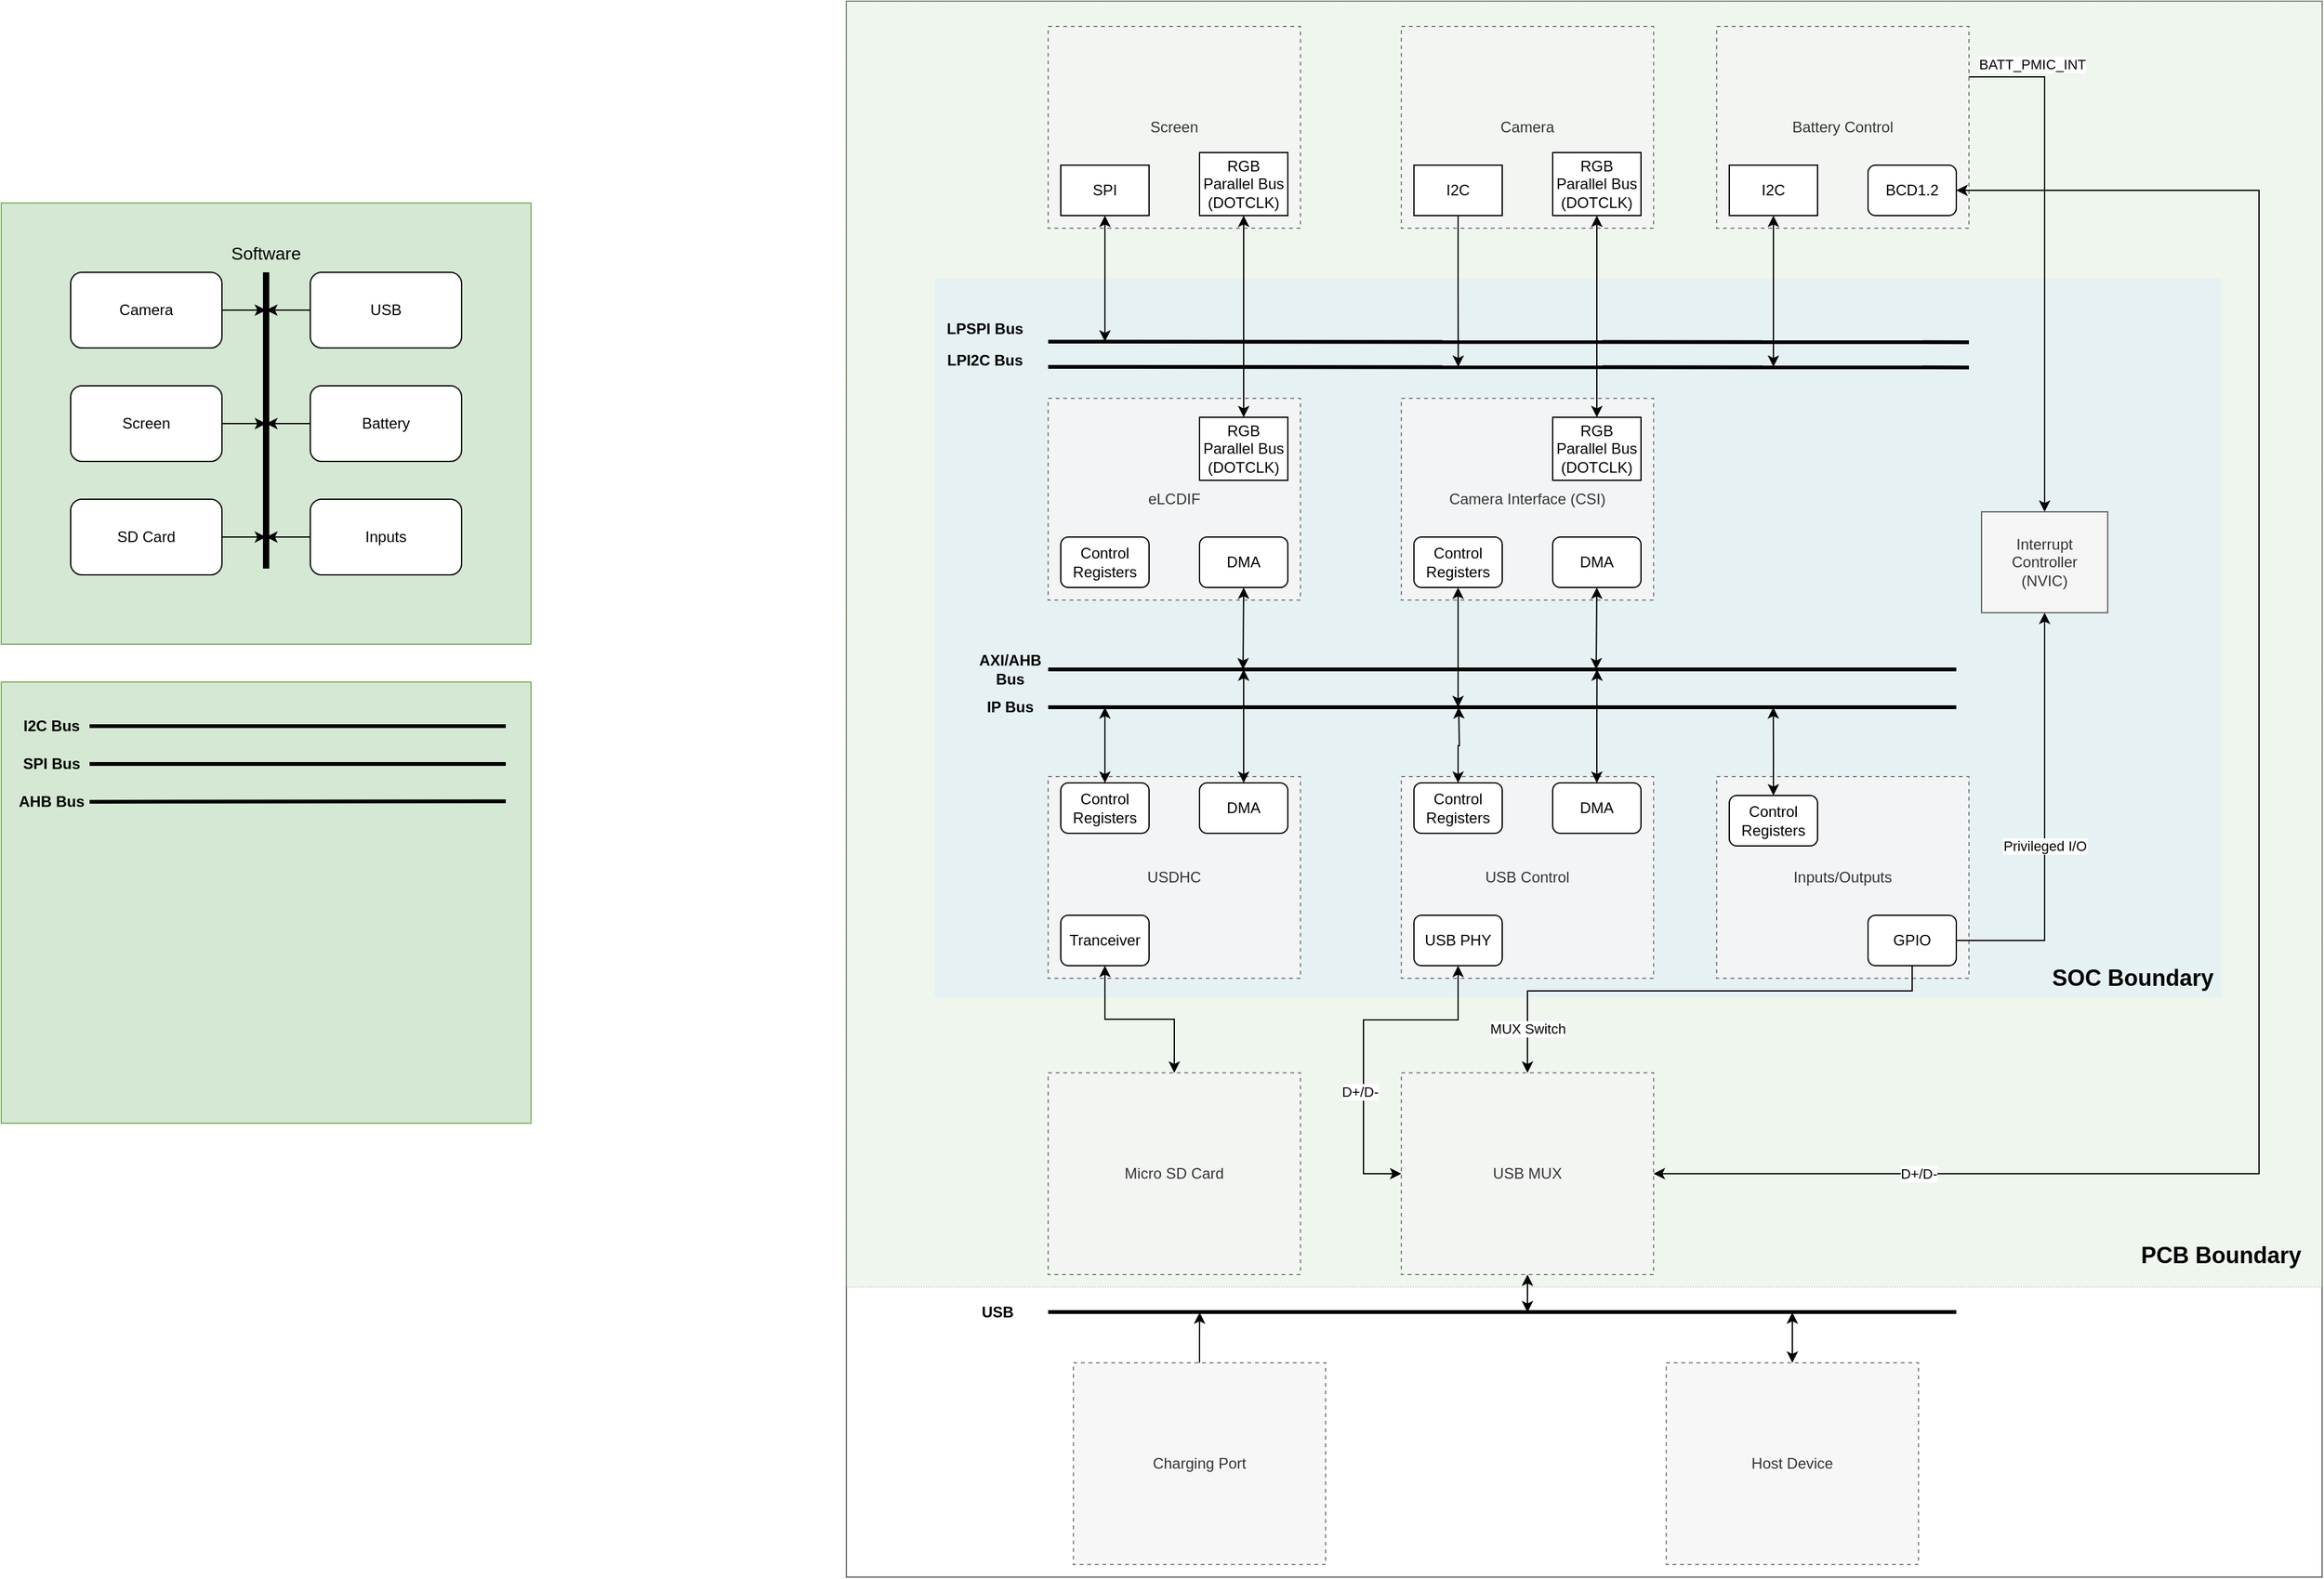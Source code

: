 <mxfile>
    <diagram name="wip" id="JRfWll4lW3g9uBQeBtRt">
        <mxGraphModel dx="927" dy="842" grid="1" gridSize="10" guides="1" tooltips="1" connect="1" arrows="1" fold="1" page="1" pageScale="1" pageWidth="850" pageHeight="1100" math="0" shadow="0">
            <root>
                <mxCell id="0"/>
                <mxCell id="1" parent="0"/>
                <mxCell id="O4mMyOzWdidQJtNFSD5F-1" value="" style="rounded=0;whiteSpace=wrap;html=1;strokeColor=#6B6B6B;" parent="1" vertex="1">
                    <mxGeometry x="860" y="40" width="1170" height="1250" as="geometry"/>
                </mxCell>
                <mxCell id="6HBmN2wWFkxW3IvLEc9r-136" value="" style="rounded=0;whiteSpace=wrap;html=1;fillColor=#d5e8d4;dashed=1;dashPattern=1 1;strokeColor=#82b366;opacity=40;" parent="1" vertex="1">
                    <mxGeometry x="860" y="40" width="1170" height="1020" as="geometry"/>
                </mxCell>
                <mxCell id="6HBmN2wWFkxW3IvLEc9r-116" value="USB MUX" style="rounded=0;whiteSpace=wrap;html=1;fillColor=#f5f5f5;fontColor=#333333;strokeColor=#666666;opacity=80;dashed=1;" parent="1" vertex="1">
                    <mxGeometry x="1300" y="890" width="200" height="160" as="geometry"/>
                </mxCell>
                <mxCell id="6HBmN2wWFkxW3IvLEc9r-122" value="" style="rounded=0;whiteSpace=wrap;html=1;fillColor=#dae8fc;dashed=1;dashPattern=1 1;strokeColor=none;opacity=40;" parent="1" vertex="1">
                    <mxGeometry x="930" y="260" width="1020" height="570" as="geometry"/>
                </mxCell>
                <mxCell id="6HBmN2wWFkxW3IvLEc9r-1" value="" style="rounded=0;whiteSpace=wrap;html=1;movable=0;resizable=0;rotatable=0;deletable=0;editable=0;locked=1;connectable=0;fillColor=#d5e8d4;strokeColor=#82b366;" parent="1" vertex="1">
                    <mxGeometry x="190" y="200" width="420" height="350" as="geometry"/>
                </mxCell>
                <mxCell id="6HBmN2wWFkxW3IvLEc9r-15" style="edgeStyle=orthogonalEdgeStyle;rounded=0;orthogonalLoop=1;jettySize=auto;html=1;exitX=1;exitY=0.5;exitDx=0;exitDy=0;" parent="1" source="6HBmN2wWFkxW3IvLEc9r-4" edge="1">
                    <mxGeometry relative="1" as="geometry">
                        <mxPoint x="400" y="285" as="targetPoint"/>
                    </mxGeometry>
                </mxCell>
                <mxCell id="6HBmN2wWFkxW3IvLEc9r-4" value="Camera" style="rounded=1;whiteSpace=wrap;html=1;" parent="1" vertex="1">
                    <mxGeometry x="245" y="255" width="120" height="60" as="geometry"/>
                </mxCell>
                <mxCell id="6HBmN2wWFkxW3IvLEc9r-17" style="edgeStyle=orthogonalEdgeStyle;rounded=0;orthogonalLoop=1;jettySize=auto;html=1;exitX=1;exitY=0.5;exitDx=0;exitDy=0;" parent="1" source="6HBmN2wWFkxW3IvLEc9r-5" edge="1">
                    <mxGeometry relative="1" as="geometry">
                        <mxPoint x="400" y="375" as="targetPoint"/>
                    </mxGeometry>
                </mxCell>
                <mxCell id="6HBmN2wWFkxW3IvLEc9r-5" value="Screen" style="rounded=1;whiteSpace=wrap;html=1;" parent="1" vertex="1">
                    <mxGeometry x="245" y="345" width="120" height="60" as="geometry"/>
                </mxCell>
                <mxCell id="6HBmN2wWFkxW3IvLEc9r-19" style="edgeStyle=orthogonalEdgeStyle;rounded=0;orthogonalLoop=1;jettySize=auto;html=1;exitX=1;exitY=0.5;exitDx=0;exitDy=0;" parent="1" source="6HBmN2wWFkxW3IvLEc9r-7" edge="1">
                    <mxGeometry relative="1" as="geometry">
                        <mxPoint x="400" y="465" as="targetPoint"/>
                    </mxGeometry>
                </mxCell>
                <mxCell id="6HBmN2wWFkxW3IvLEc9r-7" value="SD Card" style="rounded=1;whiteSpace=wrap;html=1;" parent="1" vertex="1">
                    <mxGeometry x="245" y="435" width="120" height="60" as="geometry"/>
                </mxCell>
                <mxCell id="6HBmN2wWFkxW3IvLEc9r-16" style="edgeStyle=orthogonalEdgeStyle;rounded=0;orthogonalLoop=1;jettySize=auto;html=1;exitX=0;exitY=0.5;exitDx=0;exitDy=0;" parent="1" source="6HBmN2wWFkxW3IvLEc9r-8" edge="1">
                    <mxGeometry relative="1" as="geometry">
                        <mxPoint x="400" y="285" as="targetPoint"/>
                    </mxGeometry>
                </mxCell>
                <mxCell id="6HBmN2wWFkxW3IvLEc9r-8" value="USB" style="rounded=1;whiteSpace=wrap;html=1;" parent="1" vertex="1">
                    <mxGeometry x="435" y="255" width="120" height="60" as="geometry"/>
                </mxCell>
                <mxCell id="6HBmN2wWFkxW3IvLEc9r-18" style="edgeStyle=orthogonalEdgeStyle;rounded=0;orthogonalLoop=1;jettySize=auto;html=1;exitX=0;exitY=0.5;exitDx=0;exitDy=0;" parent="1" source="6HBmN2wWFkxW3IvLEc9r-9" edge="1">
                    <mxGeometry relative="1" as="geometry">
                        <mxPoint x="400" y="375" as="targetPoint"/>
                    </mxGeometry>
                </mxCell>
                <mxCell id="6HBmN2wWFkxW3IvLEc9r-9" value="Battery" style="rounded=1;whiteSpace=wrap;html=1;" parent="1" vertex="1">
                    <mxGeometry x="435" y="345" width="120" height="60" as="geometry"/>
                </mxCell>
                <mxCell id="6HBmN2wWFkxW3IvLEc9r-20" style="edgeStyle=orthogonalEdgeStyle;rounded=0;orthogonalLoop=1;jettySize=auto;html=1;exitX=0;exitY=0.5;exitDx=0;exitDy=0;" parent="1" source="6HBmN2wWFkxW3IvLEc9r-10" edge="1">
                    <mxGeometry relative="1" as="geometry">
                        <mxPoint x="400" y="465" as="targetPoint"/>
                    </mxGeometry>
                </mxCell>
                <mxCell id="6HBmN2wWFkxW3IvLEc9r-10" value="Inputs" style="rounded=1;whiteSpace=wrap;html=1;" parent="1" vertex="1">
                    <mxGeometry x="435" y="435" width="120" height="60" as="geometry"/>
                </mxCell>
                <mxCell id="6HBmN2wWFkxW3IvLEc9r-14" value="" style="endArrow=none;html=1;rounded=0;strokeWidth=5;" parent="1" edge="1">
                    <mxGeometry width="50" height="50" relative="1" as="geometry">
                        <mxPoint x="400" y="490" as="sourcePoint"/>
                        <mxPoint x="400" y="255" as="targetPoint"/>
                    </mxGeometry>
                </mxCell>
                <mxCell id="6HBmN2wWFkxW3IvLEc9r-21" value="Software" style="text;html=1;align=center;verticalAlign=middle;whiteSpace=wrap;rounded=0;fontStyle=0;fontSize=14;" parent="1" vertex="1">
                    <mxGeometry x="370" y="225" width="60" height="30" as="geometry"/>
                </mxCell>
                <mxCell id="6HBmN2wWFkxW3IvLEc9r-22" value="" style="rounded=0;whiteSpace=wrap;html=1;movable=0;resizable=0;rotatable=0;deletable=0;editable=0;locked=1;connectable=0;fillColor=#d5e8d4;strokeColor=#82b366;" parent="1" vertex="1">
                    <mxGeometry x="190" y="580" width="420" height="350" as="geometry"/>
                </mxCell>
                <mxCell id="6HBmN2wWFkxW3IvLEc9r-23" value="I2C Bus" style="text;html=1;align=center;verticalAlign=middle;whiteSpace=wrap;rounded=0;fontStyle=1" parent="1" vertex="1">
                    <mxGeometry x="200" y="600" width="60" height="30" as="geometry"/>
                </mxCell>
                <mxCell id="6HBmN2wWFkxW3IvLEc9r-24" value="SPI Bus" style="text;html=1;align=center;verticalAlign=middle;whiteSpace=wrap;rounded=0;fontStyle=1" parent="1" vertex="1">
                    <mxGeometry x="200" y="630" width="60" height="30" as="geometry"/>
                </mxCell>
                <mxCell id="6HBmN2wWFkxW3IvLEc9r-25" value="AHB Bus" style="text;html=1;align=center;verticalAlign=middle;whiteSpace=wrap;rounded=0;fontStyle=1" parent="1" vertex="1">
                    <mxGeometry x="200" y="660" width="60" height="30" as="geometry"/>
                </mxCell>
                <mxCell id="6HBmN2wWFkxW3IvLEc9r-26" value="" style="endArrow=none;html=1;rounded=0;exitX=1;exitY=0.5;exitDx=0;exitDy=0;strokeWidth=3;" parent="1" source="6HBmN2wWFkxW3IvLEc9r-23" edge="1">
                    <mxGeometry width="50" height="50" relative="1" as="geometry">
                        <mxPoint x="330" y="720" as="sourcePoint"/>
                        <mxPoint x="590" y="615" as="targetPoint"/>
                    </mxGeometry>
                </mxCell>
                <mxCell id="6HBmN2wWFkxW3IvLEc9r-27" value="" style="endArrow=none;html=1;rounded=0;exitX=1;exitY=0.5;exitDx=0;exitDy=0;entryX=0.952;entryY=0.1;entryDx=0;entryDy=0;entryPerimeter=0;strokeWidth=3;" parent="1" source="6HBmN2wWFkxW3IvLEc9r-25" edge="1">
                    <mxGeometry width="50" height="50" relative="1" as="geometry">
                        <mxPoint x="260" y="674.57" as="sourcePoint"/>
                        <mxPoint x="590" y="674.57" as="targetPoint"/>
                    </mxGeometry>
                </mxCell>
                <mxCell id="6HBmN2wWFkxW3IvLEc9r-28" value="" style="endArrow=none;html=1;rounded=0;exitX=1;exitY=0.5;exitDx=0;exitDy=0;strokeWidth=3;" parent="1" source="6HBmN2wWFkxW3IvLEc9r-24" edge="1">
                    <mxGeometry width="50" height="50" relative="1" as="geometry">
                        <mxPoint x="250" y="634.57" as="sourcePoint"/>
                        <mxPoint x="590" y="645" as="targetPoint"/>
                    </mxGeometry>
                </mxCell>
                <mxCell id="6HBmN2wWFkxW3IvLEc9r-40" value="Screen" style="rounded=0;whiteSpace=wrap;html=1;fillColor=#f5f5f5;fontColor=#333333;strokeColor=#666666;opacity=80;dashed=1;" parent="1" vertex="1">
                    <mxGeometry x="1020" y="60" width="200" height="160" as="geometry"/>
                </mxCell>
                <mxCell id="6HBmN2wWFkxW3IvLEc9r-41" value="eLCDIF" style="rounded=0;whiteSpace=wrap;html=1;fillColor=#f5f5f5;fontColor=#333333;strokeColor=#666666;opacity=80;dashed=1;" parent="1" vertex="1">
                    <mxGeometry x="1020" y="355" width="200" height="160" as="geometry"/>
                </mxCell>
                <mxCell id="6HBmN2wWFkxW3IvLEc9r-95" style="edgeStyle=orthogonalEdgeStyle;rounded=0;orthogonalLoop=1;jettySize=auto;html=1;exitX=0.5;exitY=1;exitDx=0;exitDy=0;startArrow=classic;startFill=1;" parent="1" source="6HBmN2wWFkxW3IvLEc9r-42" edge="1">
                    <mxGeometry relative="1" as="geometry">
                        <mxPoint x="1065" y="310" as="targetPoint"/>
                    </mxGeometry>
                </mxCell>
                <mxCell id="6HBmN2wWFkxW3IvLEc9r-42" value="SPI" style="rounded=0;whiteSpace=wrap;html=1;" parent="1" vertex="1">
                    <mxGeometry x="1030" y="170" width="70" height="40" as="geometry"/>
                </mxCell>
                <mxCell id="6HBmN2wWFkxW3IvLEc9r-68" style="edgeStyle=orthogonalEdgeStyle;rounded=0;orthogonalLoop=1;jettySize=auto;html=1;exitX=0.5;exitY=1;exitDx=0;exitDy=0;entryX=0.5;entryY=0;entryDx=0;entryDy=0;startArrow=classic;startFill=1;" parent="1" source="6HBmN2wWFkxW3IvLEc9r-43" target="6HBmN2wWFkxW3IvLEc9r-149" edge="1">
                    <mxGeometry relative="1" as="geometry">
                        <mxPoint x="1175" y="365" as="targetPoint"/>
                    </mxGeometry>
                </mxCell>
                <mxCell id="6HBmN2wWFkxW3IvLEc9r-43" value="RGB Parallel Bus (DOTCLK)" style="rounded=0;whiteSpace=wrap;html=1;" parent="1" vertex="1">
                    <mxGeometry x="1140" y="160" width="70" height="50" as="geometry"/>
                </mxCell>
                <mxCell id="6HBmN2wWFkxW3IvLEc9r-75" style="edgeStyle=orthogonalEdgeStyle;rounded=0;orthogonalLoop=1;jettySize=auto;html=1;exitX=0.5;exitY=1;exitDx=0;exitDy=0;startArrow=classic;startFill=1;" parent="1" source="6HBmN2wWFkxW3IvLEc9r-45" edge="1">
                    <mxGeometry relative="1" as="geometry">
                        <mxPoint x="1174.5" y="570" as="targetPoint"/>
                    </mxGeometry>
                </mxCell>
                <mxCell id="6HBmN2wWFkxW3IvLEc9r-45" value="DMA" style="rounded=1;whiteSpace=wrap;html=1;" parent="1" vertex="1">
                    <mxGeometry x="1140" y="465" width="70" height="40" as="geometry"/>
                </mxCell>
                <mxCell id="6HBmN2wWFkxW3IvLEc9r-46" value="Camera" style="rounded=0;whiteSpace=wrap;html=1;fillColor=#f5f5f5;fontColor=#333333;strokeColor=#666666;opacity=80;dashed=1;" parent="1" vertex="1">
                    <mxGeometry x="1300" y="60" width="200" height="160" as="geometry"/>
                </mxCell>
                <mxCell id="6HBmN2wWFkxW3IvLEc9r-47" value="Camera Interface (CSI)" style="rounded=0;whiteSpace=wrap;html=1;fillColor=#f5f5f5;fontColor=#333333;strokeColor=#666666;opacity=80;dashed=1;" parent="1" vertex="1">
                    <mxGeometry x="1300" y="355" width="200" height="160" as="geometry"/>
                </mxCell>
                <mxCell id="6HBmN2wWFkxW3IvLEc9r-146" style="edgeStyle=orthogonalEdgeStyle;rounded=0;orthogonalLoop=1;jettySize=auto;html=1;exitX=0.5;exitY=1;exitDx=0;exitDy=0;" parent="1" source="6HBmN2wWFkxW3IvLEc9r-48" edge="1">
                    <mxGeometry relative="1" as="geometry">
                        <mxPoint x="1345.143" y="330" as="targetPoint"/>
                    </mxGeometry>
                </mxCell>
                <mxCell id="6HBmN2wWFkxW3IvLEc9r-48" value="I2C" style="rounded=0;whiteSpace=wrap;html=1;" parent="1" vertex="1">
                    <mxGeometry x="1310" y="170" width="70" height="40" as="geometry"/>
                </mxCell>
                <mxCell id="6HBmN2wWFkxW3IvLEc9r-67" style="edgeStyle=orthogonalEdgeStyle;rounded=0;orthogonalLoop=1;jettySize=auto;html=1;exitX=0.5;exitY=1;exitDx=0;exitDy=0;startArrow=classic;startFill=1;entryX=0.5;entryY=0;entryDx=0;entryDy=0;" parent="1" source="6HBmN2wWFkxW3IvLEc9r-49" target="6HBmN2wWFkxW3IvLEc9r-150" edge="1">
                    <mxGeometry relative="1" as="geometry">
                        <mxPoint x="1455" y="365" as="targetPoint"/>
                    </mxGeometry>
                </mxCell>
                <mxCell id="6HBmN2wWFkxW3IvLEc9r-49" value="RGB Parallel Bus&lt;div&gt;(DOTCLK)&lt;/div&gt;" style="rounded=0;whiteSpace=wrap;html=1;" parent="1" vertex="1">
                    <mxGeometry x="1420" y="160" width="70" height="50" as="geometry"/>
                </mxCell>
                <mxCell id="6HBmN2wWFkxW3IvLEc9r-76" style="edgeStyle=orthogonalEdgeStyle;rounded=0;orthogonalLoop=1;jettySize=auto;html=1;exitX=0.5;exitY=1;exitDx=0;exitDy=0;startArrow=classic;startFill=1;" parent="1" source="6HBmN2wWFkxW3IvLEc9r-51" edge="1">
                    <mxGeometry relative="1" as="geometry">
                        <mxPoint x="1454.5" y="570" as="targetPoint"/>
                    </mxGeometry>
                </mxCell>
                <mxCell id="6HBmN2wWFkxW3IvLEc9r-51" value="DMA" style="rounded=1;whiteSpace=wrap;html=1;" parent="1" vertex="1">
                    <mxGeometry x="1420" y="465" width="70" height="40" as="geometry"/>
                </mxCell>
                <mxCell id="6HBmN2wWFkxW3IvLEc9r-52" value="USDHC" style="rounded=0;whiteSpace=wrap;html=1;fillColor=#f5f5f5;fontColor=#333333;strokeColor=#666666;opacity=80;dashed=1;" parent="1" vertex="1">
                    <mxGeometry x="1020" y="655" width="200" height="160" as="geometry"/>
                </mxCell>
                <mxCell id="6HBmN2wWFkxW3IvLEc9r-84" style="edgeStyle=orthogonalEdgeStyle;rounded=0;orthogonalLoop=1;jettySize=auto;html=1;exitX=0.5;exitY=0;exitDx=0;exitDy=0;startArrow=classic;startFill=1;" parent="1" source="6HBmN2wWFkxW3IvLEc9r-54" edge="1">
                    <mxGeometry relative="1" as="geometry">
                        <mxPoint x="1175" y="570" as="targetPoint"/>
                    </mxGeometry>
                </mxCell>
                <mxCell id="6HBmN2wWFkxW3IvLEc9r-54" value="DMA" style="rounded=1;whiteSpace=wrap;html=1;" parent="1" vertex="1">
                    <mxGeometry x="1140" y="660" width="70" height="40" as="geometry"/>
                </mxCell>
                <mxCell id="6HBmN2wWFkxW3IvLEc9r-56" value="Inputs/Outputs" style="rounded=0;whiteSpace=wrap;html=1;fillColor=#f5f5f5;fontColor=#333333;strokeColor=#666666;opacity=80;dashed=1;" parent="1" vertex="1">
                    <mxGeometry x="1550" y="655" width="200" height="160" as="geometry"/>
                </mxCell>
                <mxCell id="6HBmN2wWFkxW3IvLEc9r-78" style="edgeStyle=orthogonalEdgeStyle;rounded=0;orthogonalLoop=1;jettySize=auto;html=1;exitX=1;exitY=0.5;exitDx=0;exitDy=0;entryX=0.5;entryY=1;entryDx=0;entryDy=0;" parent="1" source="6HBmN2wWFkxW3IvLEc9r-58" target="6HBmN2wWFkxW3IvLEc9r-77" edge="1">
                    <mxGeometry relative="1" as="geometry"/>
                </mxCell>
                <mxCell id="6HBmN2wWFkxW3IvLEc9r-81" value="Privileged I/O" style="edgeLabel;html=1;align=center;verticalAlign=middle;resizable=0;points=[];" parent="6HBmN2wWFkxW3IvLEc9r-78" vertex="1" connectable="0">
                    <mxGeometry x="-0.539" y="-2" relative="1" as="geometry">
                        <mxPoint x="-2" y="-69" as="offset"/>
                    </mxGeometry>
                </mxCell>
                <mxCell id="6HBmN2wWFkxW3IvLEc9r-117" style="edgeStyle=orthogonalEdgeStyle;rounded=0;orthogonalLoop=1;jettySize=auto;html=1;exitX=0.5;exitY=1;exitDx=0;exitDy=0;entryX=0.5;entryY=0;entryDx=0;entryDy=0;" parent="1" source="6HBmN2wWFkxW3IvLEc9r-58" target="6HBmN2wWFkxW3IvLEc9r-116" edge="1">
                    <mxGeometry relative="1" as="geometry">
                        <mxPoint x="1400" y="860" as="targetPoint"/>
                        <Array as="points">
                            <mxPoint x="1705" y="825"/>
                            <mxPoint x="1400" y="825"/>
                        </Array>
                    </mxGeometry>
                </mxCell>
                <mxCell id="6HBmN2wWFkxW3IvLEc9r-118" value="MUX Switch" style="edgeLabel;html=1;align=center;verticalAlign=middle;resizable=0;points=[];" parent="6HBmN2wWFkxW3IvLEc9r-117" vertex="1" connectable="0">
                    <mxGeometry x="0.564" y="-2" relative="1" as="geometry">
                        <mxPoint x="-20" y="32" as="offset"/>
                    </mxGeometry>
                </mxCell>
                <mxCell id="6HBmN2wWFkxW3IvLEc9r-58" value="GPIO" style="rounded=1;whiteSpace=wrap;html=1;" parent="1" vertex="1">
                    <mxGeometry x="1670" y="765" width="70" height="40" as="geometry"/>
                </mxCell>
                <mxCell id="6HBmN2wWFkxW3IvLEc9r-100" style="edgeStyle=orthogonalEdgeStyle;rounded=0;orthogonalLoop=1;jettySize=auto;html=1;exitX=1;exitY=0.25;exitDx=0;exitDy=0;entryX=0.5;entryY=0;entryDx=0;entryDy=0;" parent="1" source="6HBmN2wWFkxW3IvLEc9r-59" target="6HBmN2wWFkxW3IvLEc9r-77" edge="1">
                    <mxGeometry relative="1" as="geometry"/>
                </mxCell>
                <mxCell id="6HBmN2wWFkxW3IvLEc9r-101" value="BATT_PMIC_INT" style="edgeLabel;html=1;align=center;verticalAlign=middle;resizable=0;points=[];" parent="6HBmN2wWFkxW3IvLEc9r-100" vertex="1" connectable="0">
                    <mxGeometry x="-0.689" y="-3" relative="1" as="geometry">
                        <mxPoint x="-7" y="-13" as="offset"/>
                    </mxGeometry>
                </mxCell>
                <mxCell id="6HBmN2wWFkxW3IvLEc9r-59" value="Battery Control" style="rounded=0;whiteSpace=wrap;html=1;fillColor=#f5f5f5;fontColor=#333333;strokeColor=#666666;opacity=80;dashed=1;" parent="1" vertex="1">
                    <mxGeometry x="1550" y="60" width="200" height="160" as="geometry"/>
                </mxCell>
                <mxCell id="6HBmN2wWFkxW3IvLEc9r-60" value="BCD1.2" style="rounded=1;whiteSpace=wrap;html=1;" parent="1" vertex="1">
                    <mxGeometry x="1670" y="170" width="70" height="40" as="geometry"/>
                </mxCell>
                <mxCell id="6HBmN2wWFkxW3IvLEc9r-96" style="edgeStyle=orthogonalEdgeStyle;rounded=0;orthogonalLoop=1;jettySize=auto;html=1;exitX=0.5;exitY=1;exitDx=0;exitDy=0;startArrow=classic;startFill=1;" parent="1" source="6HBmN2wWFkxW3IvLEc9r-61" edge="1">
                    <mxGeometry relative="1" as="geometry">
                        <mxPoint x="1595" y="330" as="targetPoint"/>
                    </mxGeometry>
                </mxCell>
                <mxCell id="6HBmN2wWFkxW3IvLEc9r-61" value="I2C" style="rounded=0;whiteSpace=wrap;html=1;" parent="1" vertex="1">
                    <mxGeometry x="1560" y="170" width="70" height="40" as="geometry"/>
                </mxCell>
                <mxCell id="6HBmN2wWFkxW3IvLEc9r-85" style="edgeStyle=orthogonalEdgeStyle;rounded=0;orthogonalLoop=1;jettySize=auto;html=1;exitX=0.5;exitY=0;exitDx=0;exitDy=0;startArrow=classic;startFill=1;" parent="1" source="6HBmN2wWFkxW3IvLEc9r-63" edge="1">
                    <mxGeometry relative="1" as="geometry">
                        <mxPoint x="1065" y="600" as="targetPoint"/>
                    </mxGeometry>
                </mxCell>
                <mxCell id="6HBmN2wWFkxW3IvLEc9r-63" value="Control Registers" style="rounded=1;whiteSpace=wrap;html=1;" parent="1" vertex="1">
                    <mxGeometry x="1030" y="660" width="70" height="40" as="geometry"/>
                </mxCell>
                <mxCell id="6HBmN2wWFkxW3IvLEc9r-108" style="edgeStyle=orthogonalEdgeStyle;rounded=0;orthogonalLoop=1;jettySize=auto;html=1;exitX=0.5;exitY=0;exitDx=0;exitDy=0;startArrow=classic;startFill=1;" parent="1" source="6HBmN2wWFkxW3IvLEc9r-64" edge="1">
                    <mxGeometry relative="1" as="geometry">
                        <mxPoint x="1594.898" y="600" as="targetPoint"/>
                    </mxGeometry>
                </mxCell>
                <mxCell id="6HBmN2wWFkxW3IvLEc9r-64" value="Control Registers" style="rounded=1;whiteSpace=wrap;html=1;" parent="1" vertex="1">
                    <mxGeometry x="1560" y="670" width="70" height="40" as="geometry"/>
                </mxCell>
                <mxCell id="6HBmN2wWFkxW3IvLEc9r-65" value="Control Registers" style="rounded=1;whiteSpace=wrap;html=1;" parent="1" vertex="1">
                    <mxGeometry x="1030" y="465" width="70" height="40" as="geometry"/>
                </mxCell>
                <mxCell id="6HBmN2wWFkxW3IvLEc9r-82" style="edgeStyle=orthogonalEdgeStyle;rounded=0;orthogonalLoop=1;jettySize=auto;html=1;exitX=0.5;exitY=1;exitDx=0;exitDy=0;startArrow=classic;startFill=1;" parent="1" source="6HBmN2wWFkxW3IvLEc9r-66" edge="1">
                    <mxGeometry relative="1" as="geometry">
                        <mxPoint x="1345" y="600" as="targetPoint"/>
                    </mxGeometry>
                </mxCell>
                <mxCell id="6HBmN2wWFkxW3IvLEc9r-66" value="Control Registers" style="rounded=1;whiteSpace=wrap;html=1;" parent="1" vertex="1">
                    <mxGeometry x="1310" y="465" width="70" height="40" as="geometry"/>
                </mxCell>
                <mxCell id="6HBmN2wWFkxW3IvLEc9r-73" value="AXI/AHB Bus" style="text;html=1;align=center;verticalAlign=middle;whiteSpace=wrap;rounded=0;fontStyle=1" parent="1" vertex="1">
                    <mxGeometry x="960" y="555" width="60" height="30" as="geometry"/>
                </mxCell>
                <mxCell id="6HBmN2wWFkxW3IvLEc9r-74" value="" style="endArrow=none;html=1;rounded=0;strokeWidth=3;" parent="1" edge="1">
                    <mxGeometry width="50" height="50" relative="1" as="geometry">
                        <mxPoint x="1020" y="570" as="sourcePoint"/>
                        <mxPoint x="1740" y="570" as="targetPoint"/>
                    </mxGeometry>
                </mxCell>
                <mxCell id="6HBmN2wWFkxW3IvLEc9r-77" value="&lt;div&gt;Interrupt Controller&lt;/div&gt;(NVIC)" style="rounded=0;whiteSpace=wrap;html=1;fillColor=#f5f5f5;strokeColor=#666666;fontColor=#333333;" parent="1" vertex="1">
                    <mxGeometry x="1760" y="445" width="100" height="80" as="geometry"/>
                </mxCell>
                <mxCell id="6HBmN2wWFkxW3IvLEc9r-79" value="IP Bus" style="text;html=1;align=center;verticalAlign=middle;whiteSpace=wrap;rounded=0;fontStyle=1" parent="1" vertex="1">
                    <mxGeometry x="960" y="585" width="60" height="30" as="geometry"/>
                </mxCell>
                <mxCell id="6HBmN2wWFkxW3IvLEc9r-87" value="" style="endArrow=none;html=1;rounded=0;exitX=1;exitY=0.5;exitDx=0;exitDy=0;strokeWidth=3;" parent="1" edge="1">
                    <mxGeometry width="50" height="50" relative="1" as="geometry">
                        <mxPoint x="1020" y="600" as="sourcePoint"/>
                        <mxPoint x="1740" y="600" as="targetPoint"/>
                    </mxGeometry>
                </mxCell>
                <mxCell id="6HBmN2wWFkxW3IvLEc9r-90" value="" style="endArrow=none;html=1;rounded=0;strokeWidth=3;" parent="1" edge="1">
                    <mxGeometry width="50" height="50" relative="1" as="geometry">
                        <mxPoint x="1020" y="330" as="sourcePoint"/>
                        <mxPoint x="1750" y="330.45" as="targetPoint"/>
                    </mxGeometry>
                </mxCell>
                <mxCell id="6HBmN2wWFkxW3IvLEc9r-91" value="LP&lt;span style=&quot;background-color: transparent; color: light-dark(rgb(0, 0, 0), rgb(255, 255, 255));&quot;&gt;SPI Bus&lt;/span&gt;" style="text;html=1;align=center;verticalAlign=middle;whiteSpace=wrap;rounded=0;fontStyle=1" parent="1" vertex="1">
                    <mxGeometry x="930" y="285" width="80" height="30" as="geometry"/>
                </mxCell>
                <mxCell id="6HBmN2wWFkxW3IvLEc9r-92" value="LPI2C Bus" style="text;html=1;align=center;verticalAlign=middle;whiteSpace=wrap;rounded=0;fontStyle=1" parent="1" vertex="1">
                    <mxGeometry x="935" y="310" width="70" height="30" as="geometry"/>
                </mxCell>
                <mxCell id="6HBmN2wWFkxW3IvLEc9r-98" value="" style="endArrow=none;html=1;rounded=0;strokeWidth=3;" parent="1" edge="1">
                    <mxGeometry width="50" height="50" relative="1" as="geometry">
                        <mxPoint x="1020" y="310" as="sourcePoint"/>
                        <mxPoint x="1750" y="310.45" as="targetPoint"/>
                    </mxGeometry>
                </mxCell>
                <mxCell id="6HBmN2wWFkxW3IvLEc9r-102" value="USB Control" style="rounded=0;whiteSpace=wrap;html=1;fillColor=#f5f5f5;fontColor=#333333;strokeColor=#666666;opacity=80;dashed=1;" parent="1" vertex="1">
                    <mxGeometry x="1300" y="655" width="200" height="160" as="geometry"/>
                </mxCell>
                <mxCell id="6HBmN2wWFkxW3IvLEc9r-106" style="edgeStyle=orthogonalEdgeStyle;rounded=0;orthogonalLoop=1;jettySize=auto;html=1;exitX=0.5;exitY=0;exitDx=0;exitDy=0;startArrow=classic;startFill=1;" parent="1" source="6HBmN2wWFkxW3IvLEc9r-103" edge="1">
                    <mxGeometry relative="1" as="geometry">
                        <mxPoint x="1455.143" y="570" as="targetPoint"/>
                    </mxGeometry>
                </mxCell>
                <mxCell id="6HBmN2wWFkxW3IvLEc9r-103" value="DMA" style="rounded=1;whiteSpace=wrap;html=1;" parent="1" vertex="1">
                    <mxGeometry x="1420" y="660" width="70" height="40" as="geometry"/>
                </mxCell>
                <mxCell id="6HBmN2wWFkxW3IvLEc9r-109" style="edgeStyle=orthogonalEdgeStyle;rounded=0;orthogonalLoop=1;jettySize=auto;html=1;exitX=0.5;exitY=0;exitDx=0;exitDy=0;startArrow=classic;startFill=1;" parent="1" source="6HBmN2wWFkxW3IvLEc9r-104" edge="1">
                    <mxGeometry relative="1" as="geometry">
                        <mxPoint x="1345.455" y="600" as="targetPoint"/>
                    </mxGeometry>
                </mxCell>
                <mxCell id="6HBmN2wWFkxW3IvLEc9r-104" value="Control Registers" style="rounded=1;whiteSpace=wrap;html=1;" parent="1" vertex="1">
                    <mxGeometry x="1310" y="660" width="70" height="40" as="geometry"/>
                </mxCell>
                <mxCell id="6HBmN2wWFkxW3IvLEc9r-114" value="USB" style="text;html=1;align=center;verticalAlign=middle;whiteSpace=wrap;rounded=0;fontStyle=1" parent="1" vertex="1">
                    <mxGeometry x="950" y="1065" width="60" height="30" as="geometry"/>
                </mxCell>
                <mxCell id="6HBmN2wWFkxW3IvLEc9r-115" value="" style="endArrow=none;html=1;rounded=0;strokeWidth=3;" parent="1" edge="1">
                    <mxGeometry width="50" height="50" relative="1" as="geometry">
                        <mxPoint x="1020" y="1079.72" as="sourcePoint"/>
                        <mxPoint x="1740" y="1079.72" as="targetPoint"/>
                    </mxGeometry>
                </mxCell>
                <mxCell id="6HBmN2wWFkxW3IvLEc9r-127" style="edgeStyle=orthogonalEdgeStyle;rounded=0;orthogonalLoop=1;jettySize=auto;html=1;startArrow=classic;startFill=1;" parent="1" source="6HBmN2wWFkxW3IvLEc9r-116" edge="1">
                    <mxGeometry relative="1" as="geometry">
                        <mxPoint x="1400" y="1080" as="targetPoint"/>
                    </mxGeometry>
                </mxCell>
                <mxCell id="6HBmN2wWFkxW3IvLEc9r-135" style="edgeStyle=orthogonalEdgeStyle;rounded=0;orthogonalLoop=1;jettySize=auto;html=1;exitX=1;exitY=0.5;exitDx=0;exitDy=0;entryX=1;entryY=0.5;entryDx=0;entryDy=0;startArrow=classic;startFill=1;" parent="1" source="6HBmN2wWFkxW3IvLEc9r-116" target="6HBmN2wWFkxW3IvLEc9r-60" edge="1">
                    <mxGeometry relative="1" as="geometry">
                        <mxPoint x="1490" y="890" as="sourcePoint"/>
                        <mxPoint x="1780" y="190" as="targetPoint"/>
                        <Array as="points">
                            <mxPoint x="1980" y="970"/>
                            <mxPoint x="1980" y="190"/>
                        </Array>
                    </mxGeometry>
                </mxCell>
                <mxCell id="6HBmN2wWFkxW3IvLEc9r-147" value="&lt;div&gt;D+/D-&lt;/div&gt;" style="edgeLabel;html=1;align=center;verticalAlign=middle;resizable=0;points=[];" parent="6HBmN2wWFkxW3IvLEc9r-135" vertex="1" connectable="0">
                    <mxGeometry x="-0.694" relative="1" as="geometry">
                        <mxPoint x="-20" as="offset"/>
                    </mxGeometry>
                </mxCell>
                <mxCell id="6HBmN2wWFkxW3IvLEc9r-120" value="Micro SD Card" style="rounded=0;whiteSpace=wrap;html=1;fillColor=#f5f5f5;fontColor=#333333;strokeColor=#666666;opacity=80;dashed=1;" parent="1" vertex="1">
                    <mxGeometry x="1020" y="890" width="200" height="160" as="geometry"/>
                </mxCell>
                <mxCell id="6HBmN2wWFkxW3IvLEc9r-128" value="SOC Boundary" style="text;html=1;align=center;verticalAlign=middle;whiteSpace=wrap;rounded=0;fontStyle=1;fontSize=18;" parent="1" vertex="1">
                    <mxGeometry x="1810" y="800" width="140" height="30" as="geometry"/>
                </mxCell>
                <mxCell id="6HBmN2wWFkxW3IvLEc9r-138" style="edgeStyle=orthogonalEdgeStyle;rounded=0;orthogonalLoop=1;jettySize=auto;html=1;exitX=0.5;exitY=1;exitDx=0;exitDy=0;entryX=0.5;entryY=0;entryDx=0;entryDy=0;startArrow=classic;startFill=1;" parent="1" source="6HBmN2wWFkxW3IvLEc9r-132" target="6HBmN2wWFkxW3IvLEc9r-120" edge="1">
                    <mxGeometry relative="1" as="geometry"/>
                </mxCell>
                <mxCell id="6HBmN2wWFkxW3IvLEc9r-132" value="Tranceiver" style="rounded=1;whiteSpace=wrap;html=1;" parent="1" vertex="1">
                    <mxGeometry x="1030" y="765" width="70" height="40" as="geometry"/>
                </mxCell>
                <mxCell id="6HBmN2wWFkxW3IvLEc9r-134" style="edgeStyle=orthogonalEdgeStyle;rounded=0;orthogonalLoop=1;jettySize=auto;html=1;exitX=0.5;exitY=1;exitDx=0;exitDy=0;entryX=0;entryY=0.5;entryDx=0;entryDy=0;startArrow=classic;startFill=1;" parent="1" source="6HBmN2wWFkxW3IvLEc9r-133" target="6HBmN2wWFkxW3IvLEc9r-116" edge="1">
                    <mxGeometry relative="1" as="geometry">
                        <Array as="points">
                            <mxPoint x="1345" y="848"/>
                            <mxPoint x="1270" y="848"/>
                            <mxPoint x="1270" y="970"/>
                        </Array>
                    </mxGeometry>
                </mxCell>
                <mxCell id="6HBmN2wWFkxW3IvLEc9r-148" value="D+/D-" style="edgeLabel;html=1;align=center;verticalAlign=middle;resizable=0;points=[];" parent="6HBmN2wWFkxW3IvLEc9r-134" vertex="1" connectable="0">
                    <mxGeometry x="0.296" y="-3" relative="1" as="geometry">
                        <mxPoint as="offset"/>
                    </mxGeometry>
                </mxCell>
                <mxCell id="6HBmN2wWFkxW3IvLEc9r-133" value="USB PHY" style="rounded=1;whiteSpace=wrap;html=1;" parent="1" vertex="1">
                    <mxGeometry x="1310" y="765" width="70" height="40" as="geometry"/>
                </mxCell>
                <mxCell id="6HBmN2wWFkxW3IvLEc9r-137" value="PCB Boundary" style="text;html=1;align=center;verticalAlign=middle;whiteSpace=wrap;rounded=0;fontStyle=1;fontSize=18;" parent="1" vertex="1">
                    <mxGeometry x="1880" y="1020" width="140" height="30" as="geometry"/>
                </mxCell>
                <mxCell id="6HBmN2wWFkxW3IvLEc9r-143" style="edgeStyle=orthogonalEdgeStyle;rounded=0;orthogonalLoop=1;jettySize=auto;html=1;exitX=0.5;exitY=0;exitDx=0;exitDy=0;startArrow=classic;startFill=1;" parent="1" source="6HBmN2wWFkxW3IvLEc9r-141" edge="1">
                    <mxGeometry relative="1" as="geometry">
                        <mxPoint x="1610" y="1080" as="targetPoint"/>
                    </mxGeometry>
                </mxCell>
                <mxCell id="6HBmN2wWFkxW3IvLEc9r-141" value="Host Device" style="rounded=0;whiteSpace=wrap;html=1;fillColor=#f5f5f5;fontColor=#333333;strokeColor=#666666;opacity=80;dashed=1;" parent="1" vertex="1">
                    <mxGeometry x="1510" y="1120" width="200" height="160" as="geometry"/>
                </mxCell>
                <mxCell id="6HBmN2wWFkxW3IvLEc9r-144" style="edgeStyle=orthogonalEdgeStyle;rounded=0;orthogonalLoop=1;jettySize=auto;html=1;exitX=0.5;exitY=0;exitDx=0;exitDy=0;" parent="1" source="6HBmN2wWFkxW3IvLEc9r-142" edge="1">
                    <mxGeometry relative="1" as="geometry">
                        <mxPoint x="1140.111" y="1080" as="targetPoint"/>
                    </mxGeometry>
                </mxCell>
                <mxCell id="6HBmN2wWFkxW3IvLEc9r-142" value="Charging Port" style="rounded=0;whiteSpace=wrap;html=1;fillColor=#f5f5f5;fontColor=#333333;strokeColor=#666666;opacity=80;dashed=1;" parent="1" vertex="1">
                    <mxGeometry x="1040" y="1120" width="200" height="160" as="geometry"/>
                </mxCell>
                <mxCell id="6HBmN2wWFkxW3IvLEc9r-149" value="RGB Parallel Bus (DOTCLK)" style="rounded=0;whiteSpace=wrap;html=1;" parent="1" vertex="1">
                    <mxGeometry x="1140" y="370" width="70" height="50" as="geometry"/>
                </mxCell>
                <mxCell id="6HBmN2wWFkxW3IvLEc9r-150" value="RGB Parallel Bus&lt;div&gt;(DOTCLK)&lt;/div&gt;" style="rounded=0;whiteSpace=wrap;html=1;" parent="1" vertex="1">
                    <mxGeometry x="1420" y="370" width="70" height="50" as="geometry"/>
                </mxCell>
            </root>
        </mxGraphModel>
    </diagram>
    <diagram id="ot8beyVybhWg7gNmnTGB" name="bus_block">
        <mxGraphModel dx="-525" dy="295" grid="1" gridSize="10" guides="1" tooltips="1" connect="1" arrows="1" fold="1" page="1" pageScale="1" pageWidth="850" pageHeight="1100" math="0" shadow="0">
            <root>
                <mxCell id="0"/>
                <mxCell id="1" parent="0"/>
                <mxCell id="EdyqsTIjJ1VYtC4wqtAj-1" value="" style="rounded=0;whiteSpace=wrap;html=1;strokeColor=#6B6B6B;" parent="1" vertex="1">
                    <mxGeometry x="860" y="40" width="1170" height="1250" as="geometry"/>
                </mxCell>
                <mxCell id="EdyqsTIjJ1VYtC4wqtAj-2" value="" style="rounded=0;whiteSpace=wrap;html=1;fillColor=#d5e8d4;dashed=1;dashPattern=1 1;strokeColor=#82b366;opacity=40;" parent="1" vertex="1">
                    <mxGeometry x="860" y="40" width="1170" height="1020" as="geometry"/>
                </mxCell>
                <mxCell id="EdyqsTIjJ1VYtC4wqtAj-3" value="USB MUX" style="rounded=0;whiteSpace=wrap;html=1;fillColor=#f5f5f5;fontColor=#333333;strokeColor=#666666;opacity=80;dashed=1;" parent="1" vertex="1">
                    <mxGeometry x="1300" y="890" width="200" height="160" as="geometry"/>
                </mxCell>
                <mxCell id="EdyqsTIjJ1VYtC4wqtAj-4" value="" style="rounded=0;whiteSpace=wrap;html=1;fillColor=#dae8fc;dashed=1;dashPattern=1 1;strokeColor=none;opacity=40;" parent="1" vertex="1">
                    <mxGeometry x="930" y="260" width="1020" height="570" as="geometry"/>
                </mxCell>
                <mxCell id="EdyqsTIjJ1VYtC4wqtAj-5" value="Screen" style="rounded=0;whiteSpace=wrap;html=1;fillColor=#f5f5f5;fontColor=#333333;strokeColor=#666666;opacity=80;dashed=1;" parent="1" vertex="1">
                    <mxGeometry x="1020" y="60" width="200" height="160" as="geometry"/>
                </mxCell>
                <mxCell id="EdyqsTIjJ1VYtC4wqtAj-6" value="eLCDIF" style="rounded=0;whiteSpace=wrap;html=1;fillColor=#f5f5f5;fontColor=#333333;strokeColor=#666666;opacity=80;dashed=1;" parent="1" vertex="1">
                    <mxGeometry x="1020" y="355" width="200" height="160" as="geometry"/>
                </mxCell>
                <mxCell id="EdyqsTIjJ1VYtC4wqtAj-7" style="edgeStyle=orthogonalEdgeStyle;rounded=0;orthogonalLoop=1;jettySize=auto;html=1;exitX=0.5;exitY=1;exitDx=0;exitDy=0;startArrow=classic;startFill=1;" parent="1" source="EdyqsTIjJ1VYtC4wqtAj-8" edge="1">
                    <mxGeometry relative="1" as="geometry">
                        <mxPoint x="1065" y="310" as="targetPoint"/>
                    </mxGeometry>
                </mxCell>
                <mxCell id="EdyqsTIjJ1VYtC4wqtAj-8" value="SPI" style="rounded=0;whiteSpace=wrap;html=1;" parent="1" vertex="1">
                    <mxGeometry x="1030" y="170" width="70" height="40" as="geometry"/>
                </mxCell>
                <mxCell id="EdyqsTIjJ1VYtC4wqtAj-9" style="edgeStyle=orthogonalEdgeStyle;rounded=0;orthogonalLoop=1;jettySize=auto;html=1;exitX=0.5;exitY=1;exitDx=0;exitDy=0;entryX=0.5;entryY=0;entryDx=0;entryDy=0;startArrow=classic;startFill=1;" parent="1" source="EdyqsTIjJ1VYtC4wqtAj-10" target="EdyqsTIjJ1VYtC4wqtAj-74" edge="1">
                    <mxGeometry relative="1" as="geometry">
                        <mxPoint x="1175" y="365" as="targetPoint"/>
                    </mxGeometry>
                </mxCell>
                <mxCell id="EdyqsTIjJ1VYtC4wqtAj-10" value="RGB Parallel Bus (DOTCLK)" style="rounded=0;whiteSpace=wrap;html=1;" parent="1" vertex="1">
                    <mxGeometry x="1140" y="160" width="70" height="50" as="geometry"/>
                </mxCell>
                <mxCell id="EdyqsTIjJ1VYtC4wqtAj-11" style="edgeStyle=orthogonalEdgeStyle;rounded=0;orthogonalLoop=1;jettySize=auto;html=1;exitX=0.5;exitY=1;exitDx=0;exitDy=0;startArrow=classic;startFill=1;" parent="1" source="EdyqsTIjJ1VYtC4wqtAj-12" edge="1">
                    <mxGeometry relative="1" as="geometry">
                        <mxPoint x="1174.5" y="570" as="targetPoint"/>
                    </mxGeometry>
                </mxCell>
                <mxCell id="EdyqsTIjJ1VYtC4wqtAj-12" value="DMA" style="rounded=1;whiteSpace=wrap;html=1;" parent="1" vertex="1">
                    <mxGeometry x="1140" y="465" width="70" height="40" as="geometry"/>
                </mxCell>
                <mxCell id="EdyqsTIjJ1VYtC4wqtAj-13" value="Camera" style="rounded=0;whiteSpace=wrap;html=1;fillColor=#f5f5f5;fontColor=#333333;strokeColor=#666666;opacity=80;dashed=1;" parent="1" vertex="1">
                    <mxGeometry x="1300" y="60" width="200" height="160" as="geometry"/>
                </mxCell>
                <mxCell id="EdyqsTIjJ1VYtC4wqtAj-14" value="Camera Interface (CSI)" style="rounded=0;whiteSpace=wrap;html=1;fillColor=#f5f5f5;fontColor=#333333;strokeColor=#666666;opacity=80;dashed=1;" parent="1" vertex="1">
                    <mxGeometry x="1300" y="355" width="200" height="160" as="geometry"/>
                </mxCell>
                <mxCell id="EdyqsTIjJ1VYtC4wqtAj-15" style="edgeStyle=orthogonalEdgeStyle;rounded=0;orthogonalLoop=1;jettySize=auto;html=1;exitX=0.5;exitY=1;exitDx=0;exitDy=0;startArrow=classic;startFill=1;" parent="1" source="EdyqsTIjJ1VYtC4wqtAj-16" edge="1">
                    <mxGeometry relative="1" as="geometry">
                        <mxPoint x="1345.143" y="330" as="targetPoint"/>
                    </mxGeometry>
                </mxCell>
                <mxCell id="EdyqsTIjJ1VYtC4wqtAj-16" value="I2C" style="rounded=0;whiteSpace=wrap;html=1;" parent="1" vertex="1">
                    <mxGeometry x="1310" y="170" width="70" height="40" as="geometry"/>
                </mxCell>
                <mxCell id="EdyqsTIjJ1VYtC4wqtAj-17" style="edgeStyle=orthogonalEdgeStyle;rounded=0;orthogonalLoop=1;jettySize=auto;html=1;exitX=0.5;exitY=1;exitDx=0;exitDy=0;startArrow=classic;startFill=1;entryX=0.5;entryY=0;entryDx=0;entryDy=0;" parent="1" source="EdyqsTIjJ1VYtC4wqtAj-18" target="EdyqsTIjJ1VYtC4wqtAj-75" edge="1">
                    <mxGeometry relative="1" as="geometry">
                        <mxPoint x="1455" y="365" as="targetPoint"/>
                    </mxGeometry>
                </mxCell>
                <mxCell id="EdyqsTIjJ1VYtC4wqtAj-18" value="RGB Parallel Bus&lt;div&gt;(DOTCLK)&lt;/div&gt;" style="rounded=0;whiteSpace=wrap;html=1;" parent="1" vertex="1">
                    <mxGeometry x="1420" y="160" width="70" height="50" as="geometry"/>
                </mxCell>
                <mxCell id="EdyqsTIjJ1VYtC4wqtAj-19" style="edgeStyle=orthogonalEdgeStyle;rounded=0;orthogonalLoop=1;jettySize=auto;html=1;exitX=0.5;exitY=1;exitDx=0;exitDy=0;startArrow=classic;startFill=1;" parent="1" source="EdyqsTIjJ1VYtC4wqtAj-20" edge="1">
                    <mxGeometry relative="1" as="geometry">
                        <mxPoint x="1454.5" y="570" as="targetPoint"/>
                    </mxGeometry>
                </mxCell>
                <mxCell id="EdyqsTIjJ1VYtC4wqtAj-20" value="DMA" style="rounded=1;whiteSpace=wrap;html=1;" parent="1" vertex="1">
                    <mxGeometry x="1420" y="465" width="70" height="40" as="geometry"/>
                </mxCell>
                <mxCell id="EdyqsTIjJ1VYtC4wqtAj-21" value="USDHC" style="rounded=0;whiteSpace=wrap;html=1;fillColor=#f5f5f5;fontColor=#333333;strokeColor=#666666;opacity=80;dashed=1;" parent="1" vertex="1">
                    <mxGeometry x="1020" y="655" width="200" height="160" as="geometry"/>
                </mxCell>
                <mxCell id="EdyqsTIjJ1VYtC4wqtAj-22" style="edgeStyle=orthogonalEdgeStyle;rounded=0;orthogonalLoop=1;jettySize=auto;html=1;exitX=0.5;exitY=0;exitDx=0;exitDy=0;startArrow=classic;startFill=1;" parent="1" source="EdyqsTIjJ1VYtC4wqtAj-23" edge="1">
                    <mxGeometry relative="1" as="geometry">
                        <mxPoint x="1175" y="570" as="targetPoint"/>
                    </mxGeometry>
                </mxCell>
                <mxCell id="EdyqsTIjJ1VYtC4wqtAj-23" value="DMA" style="rounded=1;whiteSpace=wrap;html=1;" parent="1" vertex="1">
                    <mxGeometry x="1140" y="660" width="70" height="40" as="geometry"/>
                </mxCell>
                <mxCell id="EdyqsTIjJ1VYtC4wqtAj-24" value="Inputs/Outputs" style="rounded=0;whiteSpace=wrap;html=1;fillColor=#f5f5f5;fontColor=#333333;strokeColor=#666666;opacity=80;dashed=1;" parent="1" vertex="1">
                    <mxGeometry x="1550" y="655" width="200" height="160" as="geometry"/>
                </mxCell>
                <mxCell id="EdyqsTIjJ1VYtC4wqtAj-25" style="edgeStyle=orthogonalEdgeStyle;rounded=0;orthogonalLoop=1;jettySize=auto;html=1;exitX=1;exitY=0.5;exitDx=0;exitDy=0;entryX=0.5;entryY=1;entryDx=0;entryDy=0;" parent="1" source="EdyqsTIjJ1VYtC4wqtAj-29" target="EdyqsTIjJ1VYtC4wqtAj-45" edge="1">
                    <mxGeometry relative="1" as="geometry"/>
                </mxCell>
                <mxCell id="EdyqsTIjJ1VYtC4wqtAj-26" value="Privileged I/O" style="edgeLabel;html=1;align=center;verticalAlign=middle;resizable=0;points=[];" parent="EdyqsTIjJ1VYtC4wqtAj-25" connectable="0" vertex="1">
                    <mxGeometry x="-0.539" y="-2" relative="1" as="geometry">
                        <mxPoint x="-2" y="-69" as="offset"/>
                    </mxGeometry>
                </mxCell>
                <mxCell id="EdyqsTIjJ1VYtC4wqtAj-27" style="edgeStyle=orthogonalEdgeStyle;rounded=0;orthogonalLoop=1;jettySize=auto;html=1;exitX=0.5;exitY=1;exitDx=0;exitDy=0;entryX=0.5;entryY=0;entryDx=0;entryDy=0;" parent="1" source="EdyqsTIjJ1VYtC4wqtAj-29" target="EdyqsTIjJ1VYtC4wqtAj-3" edge="1">
                    <mxGeometry relative="1" as="geometry">
                        <mxPoint x="1400" y="860" as="targetPoint"/>
                        <Array as="points">
                            <mxPoint x="1705" y="825"/>
                            <mxPoint x="1400" y="825"/>
                        </Array>
                    </mxGeometry>
                </mxCell>
                <mxCell id="EdyqsTIjJ1VYtC4wqtAj-28" value="MUX Switch" style="edgeLabel;html=1;align=center;verticalAlign=middle;resizable=0;points=[];" parent="EdyqsTIjJ1VYtC4wqtAj-27" connectable="0" vertex="1">
                    <mxGeometry x="0.564" y="-2" relative="1" as="geometry">
                        <mxPoint x="-20" y="32" as="offset"/>
                    </mxGeometry>
                </mxCell>
                <mxCell id="EdyqsTIjJ1VYtC4wqtAj-29" value="GPIO" style="rounded=1;whiteSpace=wrap;html=1;" parent="1" vertex="1">
                    <mxGeometry x="1670" y="765" width="70" height="40" as="geometry"/>
                </mxCell>
                <mxCell id="EdyqsTIjJ1VYtC4wqtAj-30" style="edgeStyle=orthogonalEdgeStyle;rounded=0;orthogonalLoop=1;jettySize=auto;html=1;exitX=1;exitY=0.25;exitDx=0;exitDy=0;entryX=0.5;entryY=0;entryDx=0;entryDy=0;" parent="1" source="EdyqsTIjJ1VYtC4wqtAj-32" target="EdyqsTIjJ1VYtC4wqtAj-45" edge="1">
                    <mxGeometry relative="1" as="geometry"/>
                </mxCell>
                <mxCell id="EdyqsTIjJ1VYtC4wqtAj-31" value="BATT_PMIC_INT" style="edgeLabel;html=1;align=center;verticalAlign=middle;resizable=0;points=[];" parent="EdyqsTIjJ1VYtC4wqtAj-30" connectable="0" vertex="1">
                    <mxGeometry x="-0.689" y="-3" relative="1" as="geometry">
                        <mxPoint x="-7" y="-13" as="offset"/>
                    </mxGeometry>
                </mxCell>
                <mxCell id="EdyqsTIjJ1VYtC4wqtAj-32" value="Battery Control" style="rounded=0;whiteSpace=wrap;html=1;fillColor=#f5f5f5;fontColor=#333333;strokeColor=#666666;opacity=80;dashed=1;" parent="1" vertex="1">
                    <mxGeometry x="1550" y="60" width="200" height="160" as="geometry"/>
                </mxCell>
                <mxCell id="EdyqsTIjJ1VYtC4wqtAj-33" value="BCD1.2" style="rounded=1;whiteSpace=wrap;html=1;" parent="1" vertex="1">
                    <mxGeometry x="1670" y="170" width="70" height="40" as="geometry"/>
                </mxCell>
                <mxCell id="EdyqsTIjJ1VYtC4wqtAj-34" style="edgeStyle=orthogonalEdgeStyle;rounded=0;orthogonalLoop=1;jettySize=auto;html=1;exitX=0.5;exitY=1;exitDx=0;exitDy=0;startArrow=classic;startFill=1;" parent="1" source="EdyqsTIjJ1VYtC4wqtAj-35" edge="1">
                    <mxGeometry relative="1" as="geometry">
                        <mxPoint x="1595" y="330" as="targetPoint"/>
                    </mxGeometry>
                </mxCell>
                <mxCell id="EdyqsTIjJ1VYtC4wqtAj-35" value="I2C" style="rounded=0;whiteSpace=wrap;html=1;" parent="1" vertex="1">
                    <mxGeometry x="1560" y="170" width="70" height="40" as="geometry"/>
                </mxCell>
                <mxCell id="EdyqsTIjJ1VYtC4wqtAj-36" style="edgeStyle=orthogonalEdgeStyle;rounded=0;orthogonalLoop=1;jettySize=auto;html=1;exitX=0.5;exitY=0;exitDx=0;exitDy=0;startArrow=classic;startFill=1;" parent="1" source="EdyqsTIjJ1VYtC4wqtAj-37" edge="1">
                    <mxGeometry relative="1" as="geometry">
                        <mxPoint x="1065" y="600" as="targetPoint"/>
                    </mxGeometry>
                </mxCell>
                <mxCell id="EdyqsTIjJ1VYtC4wqtAj-37" value="Control Registers" style="rounded=1;whiteSpace=wrap;html=1;" parent="1" vertex="1">
                    <mxGeometry x="1030" y="660" width="70" height="40" as="geometry"/>
                </mxCell>
                <mxCell id="EdyqsTIjJ1VYtC4wqtAj-38" style="edgeStyle=orthogonalEdgeStyle;rounded=0;orthogonalLoop=1;jettySize=auto;html=1;exitX=0.5;exitY=0;exitDx=0;exitDy=0;startArrow=classic;startFill=1;" parent="1" source="EdyqsTIjJ1VYtC4wqtAj-39" edge="1">
                    <mxGeometry relative="1" as="geometry">
                        <mxPoint x="1594.898" y="600" as="targetPoint"/>
                    </mxGeometry>
                </mxCell>
                <mxCell id="EdyqsTIjJ1VYtC4wqtAj-39" value="Control Registers" style="rounded=1;whiteSpace=wrap;html=1;" parent="1" vertex="1">
                    <mxGeometry x="1560" y="670" width="70" height="40" as="geometry"/>
                </mxCell>
                <mxCell id="Puy4mIYD9uQZfDxrJgVH-1" style="edgeStyle=none;html=1;exitX=0.5;exitY=1;exitDx=0;exitDy=0;startArrow=classic;startFill=1;" edge="1" parent="1" source="EdyqsTIjJ1VYtC4wqtAj-40">
                    <mxGeometry relative="1" as="geometry">
                        <mxPoint x="1065" y="600" as="targetPoint"/>
                    </mxGeometry>
                </mxCell>
                <mxCell id="EdyqsTIjJ1VYtC4wqtAj-40" value="Control Registers" style="rounded=1;whiteSpace=wrap;html=1;" parent="1" vertex="1">
                    <mxGeometry x="1030" y="465" width="70" height="40" as="geometry"/>
                </mxCell>
                <mxCell id="EdyqsTIjJ1VYtC4wqtAj-41" style="edgeStyle=orthogonalEdgeStyle;rounded=0;orthogonalLoop=1;jettySize=auto;html=1;exitX=0.5;exitY=1;exitDx=0;exitDy=0;startArrow=classic;startFill=1;" parent="1" source="EdyqsTIjJ1VYtC4wqtAj-42" edge="1">
                    <mxGeometry relative="1" as="geometry">
                        <mxPoint x="1345" y="600" as="targetPoint"/>
                    </mxGeometry>
                </mxCell>
                <mxCell id="EdyqsTIjJ1VYtC4wqtAj-42" value="Control Registers" style="rounded=1;whiteSpace=wrap;html=1;" parent="1" vertex="1">
                    <mxGeometry x="1310" y="465" width="70" height="40" as="geometry"/>
                </mxCell>
                <mxCell id="EdyqsTIjJ1VYtC4wqtAj-43" value="AXI/AHB Bus" style="text;html=1;align=center;verticalAlign=middle;whiteSpace=wrap;rounded=0;fontStyle=1" parent="1" vertex="1">
                    <mxGeometry x="960" y="555" width="60" height="30" as="geometry"/>
                </mxCell>
                <mxCell id="EdyqsTIjJ1VYtC4wqtAj-44" value="" style="endArrow=none;html=1;rounded=0;strokeWidth=3;" parent="1" edge="1">
                    <mxGeometry width="50" height="50" relative="1" as="geometry">
                        <mxPoint x="1020" y="570" as="sourcePoint"/>
                        <mxPoint x="1740" y="570" as="targetPoint"/>
                    </mxGeometry>
                </mxCell>
                <mxCell id="EdyqsTIjJ1VYtC4wqtAj-45" value="&lt;div&gt;Interrupt Controller&lt;/div&gt;(NVIC)" style="rounded=0;whiteSpace=wrap;html=1;fillColor=#f5f5f5;strokeColor=#666666;fontColor=#333333;" parent="1" vertex="1">
                    <mxGeometry x="1760" y="445" width="100" height="80" as="geometry"/>
                </mxCell>
                <mxCell id="EdyqsTIjJ1VYtC4wqtAj-46" value="IP Bus" style="text;html=1;align=center;verticalAlign=middle;whiteSpace=wrap;rounded=0;fontStyle=1" parent="1" vertex="1">
                    <mxGeometry x="960" y="585" width="60" height="30" as="geometry"/>
                </mxCell>
                <mxCell id="EdyqsTIjJ1VYtC4wqtAj-47" value="" style="endArrow=none;html=1;rounded=0;exitX=1;exitY=0.5;exitDx=0;exitDy=0;strokeWidth=3;" parent="1" edge="1">
                    <mxGeometry width="50" height="50" relative="1" as="geometry">
                        <mxPoint x="1020" y="600" as="sourcePoint"/>
                        <mxPoint x="1740" y="600" as="targetPoint"/>
                    </mxGeometry>
                </mxCell>
                <mxCell id="EdyqsTIjJ1VYtC4wqtAj-48" value="" style="endArrow=none;html=1;rounded=0;strokeWidth=3;" parent="1" edge="1">
                    <mxGeometry width="50" height="50" relative="1" as="geometry">
                        <mxPoint x="1020" y="330" as="sourcePoint"/>
                        <mxPoint x="1750" y="330.45" as="targetPoint"/>
                    </mxGeometry>
                </mxCell>
                <mxCell id="EdyqsTIjJ1VYtC4wqtAj-49" value="LP&lt;span style=&quot;background-color: transparent; color: light-dark(rgb(0, 0, 0), rgb(255, 255, 255));&quot;&gt;SPI Bus&lt;/span&gt;" style="text;html=1;align=center;verticalAlign=middle;whiteSpace=wrap;rounded=0;fontStyle=1" parent="1" vertex="1">
                    <mxGeometry x="930" y="285" width="80" height="30" as="geometry"/>
                </mxCell>
                <mxCell id="EdyqsTIjJ1VYtC4wqtAj-50" value="LPI2C Bus" style="text;html=1;align=center;verticalAlign=middle;whiteSpace=wrap;rounded=0;fontStyle=1" parent="1" vertex="1">
                    <mxGeometry x="935" y="310" width="70" height="30" as="geometry"/>
                </mxCell>
                <mxCell id="EdyqsTIjJ1VYtC4wqtAj-51" value="" style="endArrow=none;html=1;rounded=0;strokeWidth=3;" parent="1" edge="1">
                    <mxGeometry width="50" height="50" relative="1" as="geometry">
                        <mxPoint x="1020" y="310" as="sourcePoint"/>
                        <mxPoint x="1750" y="310.45" as="targetPoint"/>
                    </mxGeometry>
                </mxCell>
                <mxCell id="EdyqsTIjJ1VYtC4wqtAj-52" value="USB Control" style="rounded=0;whiteSpace=wrap;html=1;fillColor=#f5f5f5;fontColor=#333333;strokeColor=#666666;opacity=80;dashed=1;" parent="1" vertex="1">
                    <mxGeometry x="1300" y="655" width="200" height="160" as="geometry"/>
                </mxCell>
                <mxCell id="EdyqsTIjJ1VYtC4wqtAj-53" style="edgeStyle=orthogonalEdgeStyle;rounded=0;orthogonalLoop=1;jettySize=auto;html=1;exitX=0.5;exitY=0;exitDx=0;exitDy=0;startArrow=classic;startFill=1;" parent="1" source="EdyqsTIjJ1VYtC4wqtAj-54" edge="1">
                    <mxGeometry relative="1" as="geometry">
                        <mxPoint x="1455.143" y="570" as="targetPoint"/>
                    </mxGeometry>
                </mxCell>
                <mxCell id="EdyqsTIjJ1VYtC4wqtAj-54" value="DMA" style="rounded=1;whiteSpace=wrap;html=1;" parent="1" vertex="1">
                    <mxGeometry x="1420" y="660" width="70" height="40" as="geometry"/>
                </mxCell>
                <mxCell id="EdyqsTIjJ1VYtC4wqtAj-55" style="edgeStyle=orthogonalEdgeStyle;rounded=0;orthogonalLoop=1;jettySize=auto;html=1;exitX=0.5;exitY=0;exitDx=0;exitDy=0;startArrow=classic;startFill=1;" parent="1" source="EdyqsTIjJ1VYtC4wqtAj-56" edge="1">
                    <mxGeometry relative="1" as="geometry">
                        <mxPoint x="1345.455" y="600" as="targetPoint"/>
                    </mxGeometry>
                </mxCell>
                <mxCell id="EdyqsTIjJ1VYtC4wqtAj-56" value="Control Registers" style="rounded=1;whiteSpace=wrap;html=1;" parent="1" vertex="1">
                    <mxGeometry x="1311" y="660" width="70" height="40" as="geometry"/>
                </mxCell>
                <mxCell id="EdyqsTIjJ1VYtC4wqtAj-57" value="USB" style="text;html=1;align=center;verticalAlign=middle;whiteSpace=wrap;rounded=0;fontStyle=1" parent="1" vertex="1">
                    <mxGeometry x="950" y="1065" width="60" height="30" as="geometry"/>
                </mxCell>
                <mxCell id="EdyqsTIjJ1VYtC4wqtAj-58" value="" style="endArrow=none;html=1;rounded=0;strokeWidth=3;" parent="1" edge="1">
                    <mxGeometry width="50" height="50" relative="1" as="geometry">
                        <mxPoint x="1020" y="1079.72" as="sourcePoint"/>
                        <mxPoint x="1740" y="1079.72" as="targetPoint"/>
                    </mxGeometry>
                </mxCell>
                <mxCell id="EdyqsTIjJ1VYtC4wqtAj-59" style="edgeStyle=orthogonalEdgeStyle;rounded=0;orthogonalLoop=1;jettySize=auto;html=1;startArrow=classic;startFill=1;" parent="1" source="EdyqsTIjJ1VYtC4wqtAj-3" edge="1">
                    <mxGeometry relative="1" as="geometry">
                        <mxPoint x="1400" y="1080" as="targetPoint"/>
                    </mxGeometry>
                </mxCell>
                <mxCell id="EdyqsTIjJ1VYtC4wqtAj-60" style="edgeStyle=orthogonalEdgeStyle;rounded=0;orthogonalLoop=1;jettySize=auto;html=1;exitX=1;exitY=0.5;exitDx=0;exitDy=0;entryX=1;entryY=0.5;entryDx=0;entryDy=0;startArrow=classic;startFill=1;" parent="1" source="EdyqsTIjJ1VYtC4wqtAj-3" target="EdyqsTIjJ1VYtC4wqtAj-33" edge="1">
                    <mxGeometry relative="1" as="geometry">
                        <mxPoint x="1490" y="890" as="sourcePoint"/>
                        <mxPoint x="1780" y="190" as="targetPoint"/>
                        <Array as="points">
                            <mxPoint x="1980" y="970"/>
                            <mxPoint x="1980" y="190"/>
                        </Array>
                    </mxGeometry>
                </mxCell>
                <mxCell id="EdyqsTIjJ1VYtC4wqtAj-61" value="&lt;div&gt;D+/D-&lt;/div&gt;" style="edgeLabel;html=1;align=center;verticalAlign=middle;resizable=0;points=[];" parent="EdyqsTIjJ1VYtC4wqtAj-60" connectable="0" vertex="1">
                    <mxGeometry x="-0.694" relative="1" as="geometry">
                        <mxPoint x="-20" as="offset"/>
                    </mxGeometry>
                </mxCell>
                <mxCell id="EdyqsTIjJ1VYtC4wqtAj-62" value="Micro SD Card" style="rounded=0;whiteSpace=wrap;html=1;fillColor=#f5f5f5;fontColor=#333333;strokeColor=#666666;opacity=80;dashed=1;" parent="1" vertex="1">
                    <mxGeometry x="1020" y="890" width="200" height="160" as="geometry"/>
                </mxCell>
                <mxCell id="EdyqsTIjJ1VYtC4wqtAj-63" value="SOC Boundary" style="text;html=1;align=center;verticalAlign=middle;whiteSpace=wrap;rounded=0;fontStyle=1;fontSize=18;" parent="1" vertex="1">
                    <mxGeometry x="1810" y="800" width="140" height="30" as="geometry"/>
                </mxCell>
                <mxCell id="EdyqsTIjJ1VYtC4wqtAj-64" style="edgeStyle=orthogonalEdgeStyle;rounded=0;orthogonalLoop=1;jettySize=auto;html=1;exitX=0.5;exitY=1;exitDx=0;exitDy=0;entryX=0.5;entryY=0;entryDx=0;entryDy=0;startArrow=classic;startFill=1;" parent="1" source="EdyqsTIjJ1VYtC4wqtAj-65" target="EdyqsTIjJ1VYtC4wqtAj-62" edge="1">
                    <mxGeometry relative="1" as="geometry"/>
                </mxCell>
                <mxCell id="EdyqsTIjJ1VYtC4wqtAj-65" value="Tranceiver" style="rounded=1;whiteSpace=wrap;html=1;" parent="1" vertex="1">
                    <mxGeometry x="1030" y="765" width="70" height="40" as="geometry"/>
                </mxCell>
                <mxCell id="EdyqsTIjJ1VYtC4wqtAj-66" style="edgeStyle=orthogonalEdgeStyle;rounded=0;orthogonalLoop=1;jettySize=auto;html=1;exitX=0.5;exitY=1;exitDx=0;exitDy=0;entryX=0;entryY=0.5;entryDx=0;entryDy=0;startArrow=classic;startFill=1;" parent="1" source="EdyqsTIjJ1VYtC4wqtAj-68" target="EdyqsTIjJ1VYtC4wqtAj-3" edge="1">
                    <mxGeometry relative="1" as="geometry">
                        <Array as="points">
                            <mxPoint x="1345" y="848"/>
                            <mxPoint x="1270" y="848"/>
                            <mxPoint x="1270" y="970"/>
                        </Array>
                    </mxGeometry>
                </mxCell>
                <mxCell id="EdyqsTIjJ1VYtC4wqtAj-67" value="D+/D-" style="edgeLabel;html=1;align=center;verticalAlign=middle;resizable=0;points=[];" parent="EdyqsTIjJ1VYtC4wqtAj-66" connectable="0" vertex="1">
                    <mxGeometry x="0.296" y="-3" relative="1" as="geometry">
                        <mxPoint as="offset"/>
                    </mxGeometry>
                </mxCell>
                <mxCell id="EdyqsTIjJ1VYtC4wqtAj-68" value="USB PHY" style="rounded=1;whiteSpace=wrap;html=1;" parent="1" vertex="1">
                    <mxGeometry x="1310" y="765" width="70" height="40" as="geometry"/>
                </mxCell>
                <mxCell id="EdyqsTIjJ1VYtC4wqtAj-69" value="PCB Boundary" style="text;html=1;align=center;verticalAlign=middle;whiteSpace=wrap;rounded=0;fontStyle=1;fontSize=18;" parent="1" vertex="1">
                    <mxGeometry x="1880" y="1020" width="140" height="30" as="geometry"/>
                </mxCell>
                <mxCell id="EdyqsTIjJ1VYtC4wqtAj-70" style="edgeStyle=orthogonalEdgeStyle;rounded=0;orthogonalLoop=1;jettySize=auto;html=1;exitX=0.5;exitY=0;exitDx=0;exitDy=0;startArrow=classic;startFill=1;" parent="1" source="EdyqsTIjJ1VYtC4wqtAj-71" edge="1">
                    <mxGeometry relative="1" as="geometry">
                        <mxPoint x="1610" y="1080" as="targetPoint"/>
                    </mxGeometry>
                </mxCell>
                <mxCell id="EdyqsTIjJ1VYtC4wqtAj-71" value="Host Device" style="rounded=0;whiteSpace=wrap;html=1;fillColor=#f5f5f5;fontColor=#333333;strokeColor=#666666;opacity=80;dashed=1;" parent="1" vertex="1">
                    <mxGeometry x="1510" y="1120" width="200" height="160" as="geometry"/>
                </mxCell>
                <mxCell id="EdyqsTIjJ1VYtC4wqtAj-72" style="edgeStyle=orthogonalEdgeStyle;rounded=0;orthogonalLoop=1;jettySize=auto;html=1;exitX=0.5;exitY=0;exitDx=0;exitDy=0;" parent="1" source="EdyqsTIjJ1VYtC4wqtAj-73" edge="1">
                    <mxGeometry relative="1" as="geometry">
                        <mxPoint x="1140.111" y="1080" as="targetPoint"/>
                    </mxGeometry>
                </mxCell>
                <mxCell id="EdyqsTIjJ1VYtC4wqtAj-73" value="Charging Port" style="rounded=0;whiteSpace=wrap;html=1;fillColor=#f5f5f5;fontColor=#333333;strokeColor=#666666;opacity=80;dashed=1;" parent="1" vertex="1">
                    <mxGeometry x="1040" y="1120" width="200" height="160" as="geometry"/>
                </mxCell>
                <mxCell id="EdyqsTIjJ1VYtC4wqtAj-74" value="RGB Parallel Bus (DOTCLK)" style="rounded=0;whiteSpace=wrap;html=1;" parent="1" vertex="1">
                    <mxGeometry x="1140" y="370" width="70" height="50" as="geometry"/>
                </mxCell>
                <mxCell id="EdyqsTIjJ1VYtC4wqtAj-75" value="RGB Parallel Bus&lt;div&gt;(DOTCLK)&lt;/div&gt;" style="rounded=0;whiteSpace=wrap;html=1;" parent="1" vertex="1">
                    <mxGeometry x="1420" y="370" width="70" height="50" as="geometry"/>
                </mxCell>
            </root>
        </mxGraphModel>
    </diagram>
</mxfile>